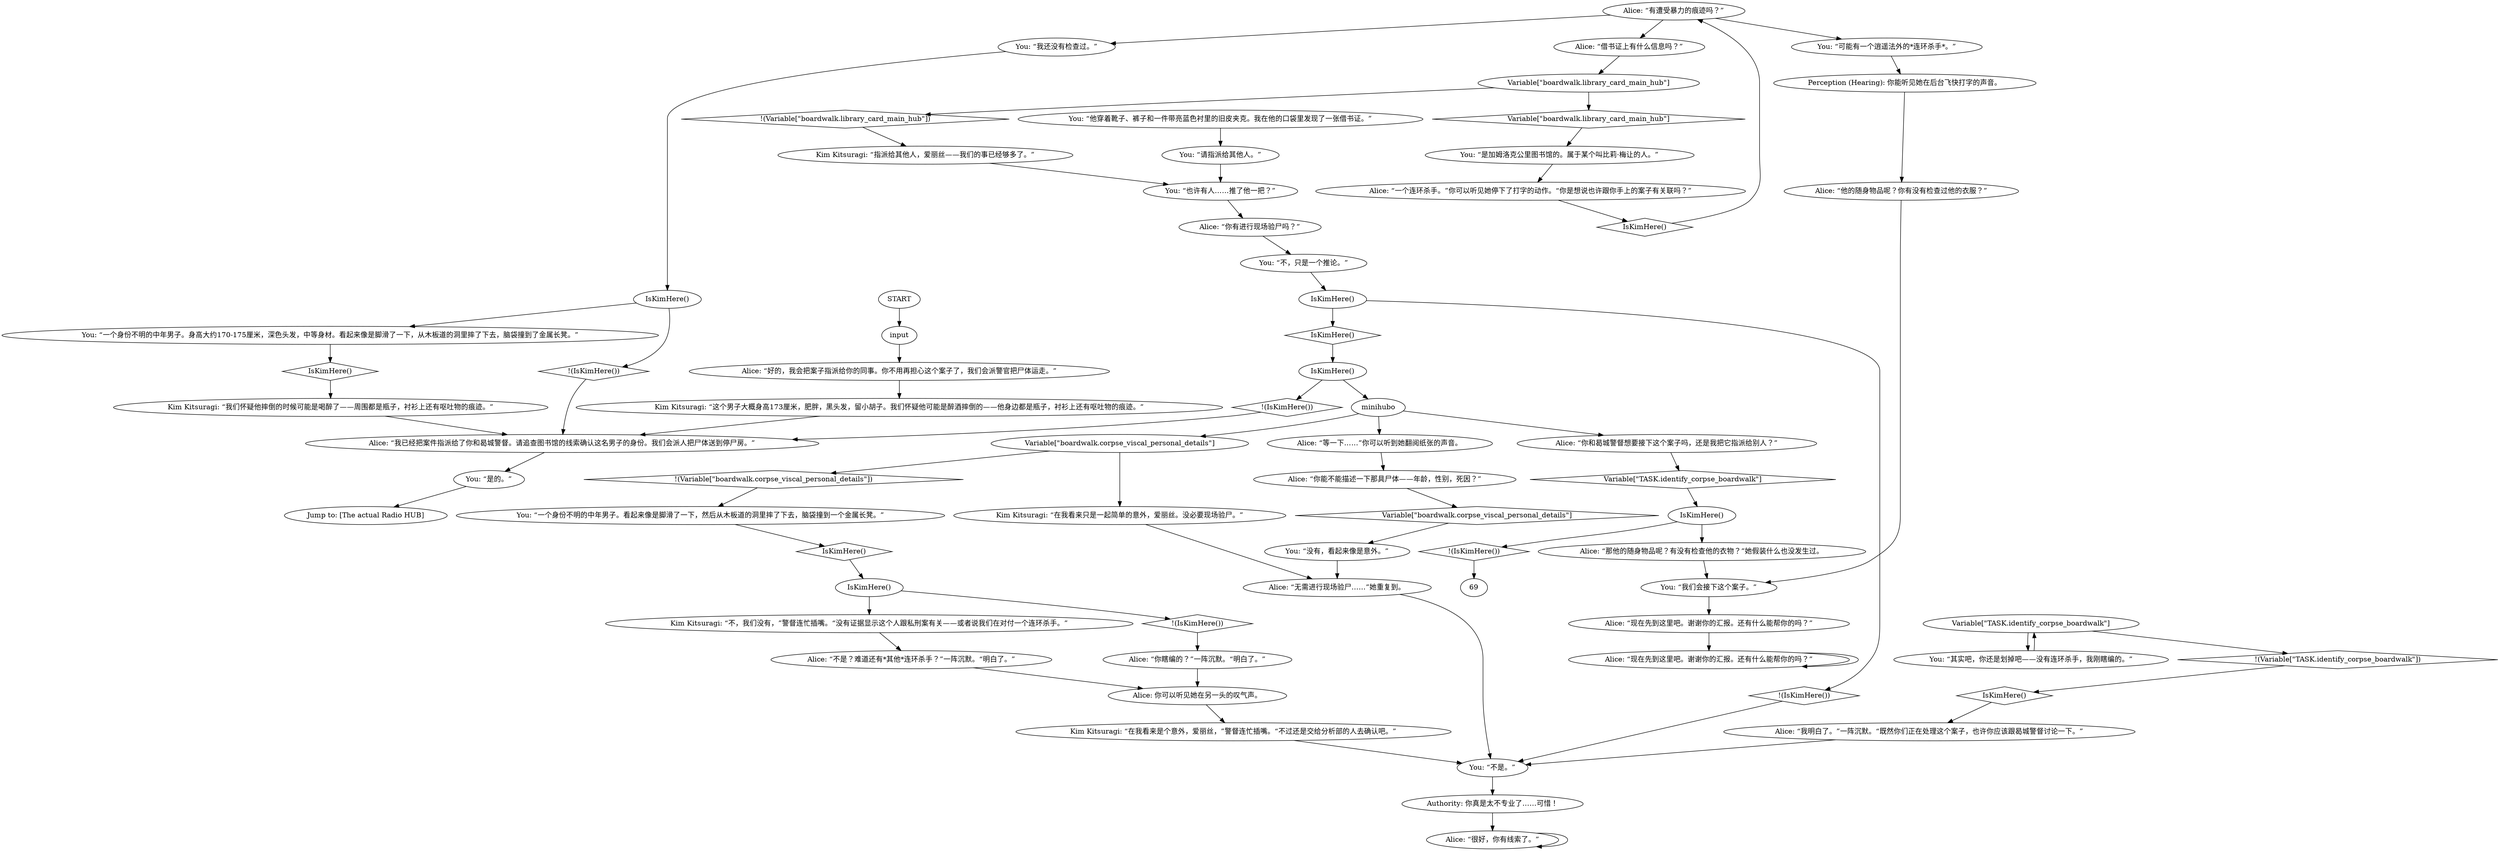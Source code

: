 # KINEEMA / REPORTING THE CORPSE ON THE BOARDWALK
# You report to the station that you have found a dead body from the boardwalk.
# ==================================================
digraph G {
	  0 [label="START"];
	  1 [label="input"];
	  2 [label="You: “可能有一个逍遥法外的*连环杀手*。”"];
	  3 [label="You: “一个身份不明的中年男子。看起来像是脚滑了一下，然后从木板道的洞里摔了下去，脑袋撞到一个金属长凳。”"];
	  4 [label="Alice: “你有进行现场验尸吗？”"];
	  5 [label="You: “不，只是一个推论。”"];
	  6 [label="Kim Kitsuragi: “我们怀疑他摔倒的时候可能是喝醉了——周围都是瓶子，衬衫上还有呕吐物的痕迹。”"];
	  7 [label="Alice: “他的随身物品呢？你有没有检查过他的衣服？”"];
	  8 [label="You: “是加姆洛克公里图书馆的。属于某个叫比莉·梅让的人。”"];
	  9 [label="Alice: “你能不能描述一下那具尸体——年龄，性别，死因？”"];
	  10 [label="Alice: “无需进行现场验尸……”她重复到。"];
	  11 [label="Variable[\"boardwalk.library_card_main_hub\"]"];
	  12 [label="Variable[\"boardwalk.library_card_main_hub\"]", shape=diamond];
	  13 [label="!(Variable[\"boardwalk.library_card_main_hub\"])", shape=diamond];
	  14 [label="IsKimHere()"];
	  15 [label="IsKimHere()", shape=diamond];
	  16 [label="!(IsKimHere())", shape=diamond];
	  17 [label="You: “他穿着靴子、裤子和一件带亮蓝色衬里的旧皮夹克。我在他的口袋里发现了一张借书证。”"];
	  18 [label="You: “我们会接下这个案子。”"];
	  19 [label="IsKimHere()"];
	  20 [label="IsKimHere()", shape=diamond];
	  21 [label="!(IsKimHere())", shape=diamond];
	  22 [label="Alice: “那他的随身物品呢？有没有检查他的衣物？”她假装什么也没发生过。"];
	  23 [label="Alice: 你可以听见她在另一头的叹气声。"];
	  24 [label="IsKimHere()"];
	  25 [label="IsKimHere()", shape=diamond];
	  26 [label="!(IsKimHere())", shape=diamond];
	  27 [label="You: “一个身份不明的中年男子。身高大约170-175厘米，深色头发，中等身材。看起来像是脚滑了一下，从木板道的洞里摔了下去，脑袋撞到了金属长凳。”"];
	  28 [label="You: “没有，看起来像是意外。”"];
	  29 [label="You: “我还没有检查过。”"];
	  30 [label="Kim Kitsuragi: “指派给其他人，爱丽丝——我们的事已经够多了。”"];
	  31 [label="Alice: “我明白了。”一阵沉默。“既然你们正在处理这个案子，也许你应该跟曷城警督讨论一下。”"];
	  32 [label="Jump to: [The actual Radio HUB]"];
	  33 [label="Alice: “现在先到这里吧。谢谢你的汇报。还有什么能帮你的吗？”"];
	  34 [label="Kim Kitsuragi: “这个男子大概身高173厘米，肥胖，黑头发，留小胡子。我们怀疑他可能是醉酒摔倒的——他身边都是瓶子，衬衫上还有呕吐物的痕迹。”"];
	  35 [label="IsKimHere()"];
	  36 [label="IsKimHere()", shape=diamond];
	  37 [label="!(IsKimHere())", shape=diamond];
	  38 [label="Kim Kitsuragi: “不，我们没有，”警督连忙插嘴。“没有证据显示这个人跟私刑案有关——或者说我们在对付一个连环杀手。”"];
	  39 [label="Alice: “有遭受暴力的痕迹吗？”"];
	  40 [label="Alice: “我已经把案件指派给了你和曷城警督。请追查图书馆的线索确认这名男子的身份。我们会派人把尸体送到停尸房。”"];
	  41 [label="Alice: “现在先到这里吧。谢谢你的汇报。还有什么能帮你的吗？”"];
	  42 [label="You: “是的。”"];
	  43 [label="Alice: “你和曷城警督想要接下这个案子吗，还是我把它指派给别人？”"];
	  44 [label="Alice: “很好，你有线索了。”"];
	  45 [label="Alice: “一个连环杀手。”你可以听见她停下了打字的动作。“你是想说也许跟你手上的案子有关联吗？”"];
	  46 [label="Perception (Hearing): 你能听见她在后台飞快打字的声音。"];
	  47 [label="You: “不是。”"];
	  48 [label="Variable[\"boardwalk.corpse_viscal_personal_details\"]"];
	  49 [label="Variable[\"boardwalk.corpse_viscal_personal_details\"]", shape=diamond];
	  50 [label="!(Variable[\"boardwalk.corpse_viscal_personal_details\"])", shape=diamond];
	  51 [label="Kim Kitsuragi: “在我看来只是一起简单的意外，爱丽丝。没必要现场验尸。”"];
	  52 [label="Alice: “不是？难道还有*其他*连环杀手？”一阵沉默。“明白了。”"];
	  53 [label="Authority: 你真是太不专业了……可惜！"];
	  54 [label="Kim Kitsuragi: “在我看来是个意外，爱丽丝，”警督连忙插嘴。“不过还是交给分析部的人去确认吧。”"];
	  55 [label="IsKimHere()"];
	  56 [label="IsKimHere()", shape=diamond];
	  57 [label="!(IsKimHere())", shape=diamond];
	  58 [label="minihubo"];
	  59 [label="Alice: “你瞎编的？”一阵沉默。“明白了。”"];
	  60 [label="Variable[\"TASK.identify_corpse_boardwalk\"]"];
	  61 [label="Variable[\"TASK.identify_corpse_boardwalk\"]", shape=diamond];
	  62 [label="!(Variable[\"TASK.identify_corpse_boardwalk\"])", shape=diamond];
	  63 [label="You: “其实吧，你还是划掉吧——没有连环杀手，我刚瞎编的。”"];
	  64 [label="Alice: “等一下……”你可以听到她翻阅纸张的声音。"];
	  65 [label="Alice: “好的，我会把案子指派给你的同事。你不用再担心这个案子了，我们会派警官把尸体运走。”"];
	  66 [label="You: “也许有人……推了他一把？”"];
	  67 [label="Alice: “借书证上有什么信息吗？”"];
	  68 [label="You: “请指派给其他人。”"];
	  0 -> 1
	  1 -> 65
	  2 -> 46
	  3 -> 25
	  4 -> 5
	  5 -> 14
	  6 -> 40
	  7 -> 18
	  8 -> 45
	  9 -> 49
	  10 -> 47
	  11 -> 12
	  11 -> 13
	  12 -> 8
	  13 -> 30
	  14 -> 16
	  14 -> 15
	  15 -> 55
	  16 -> 47
	  17 -> 68
	  18 -> 41
	  19 -> 21
	  19 -> 22
	  20 -> 31
	  21 -> 69
	  22 -> 18
	  23 -> 54
	  24 -> 26
	  24 -> 27
	  25 -> 35
	  26 -> 40
	  27 -> 56
	  28 -> 10
	  29 -> 24
	  30 -> 66
	  31 -> 47
	  33 -> 33
	  34 -> 40
	  35 -> 37
	  35 -> 38
	  36 -> 39
	  37 -> 59
	  38 -> 52
	  39 -> 2
	  39 -> 67
	  39 -> 29
	  40 -> 42
	  41 -> 33
	  42 -> 32
	  43 -> 61
	  44 -> 44
	  45 -> 36
	  46 -> 7
	  47 -> 53
	  48 -> 50
	  48 -> 51
	  49 -> 28
	  50 -> 3
	  51 -> 10
	  52 -> 23
	  53 -> 44
	  54 -> 47
	  55 -> 57
	  55 -> 58
	  56 -> 6
	  57 -> 40
	  58 -> 48
	  58 -> 64
	  58 -> 43
	  59 -> 23
	  60 -> 62
	  60 -> 63
	  61 -> 19
	  62 -> 20
	  63 -> 60
	  64 -> 9
	  65 -> 34
	  66 -> 4
	  67 -> 11
	  68 -> 66
}

